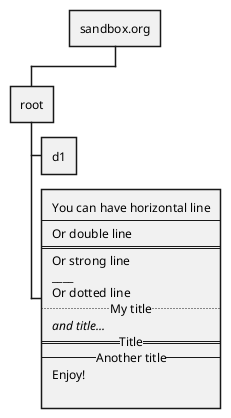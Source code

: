 @startwbs
* sandbox.org
** root
*** d1
***:You can have horizontal line
----
Or double line
====
Or strong line
____
Or dotted line
..My title..
//and title... //
==Title==
--Another title--
Enjoy!
;
@endwbs